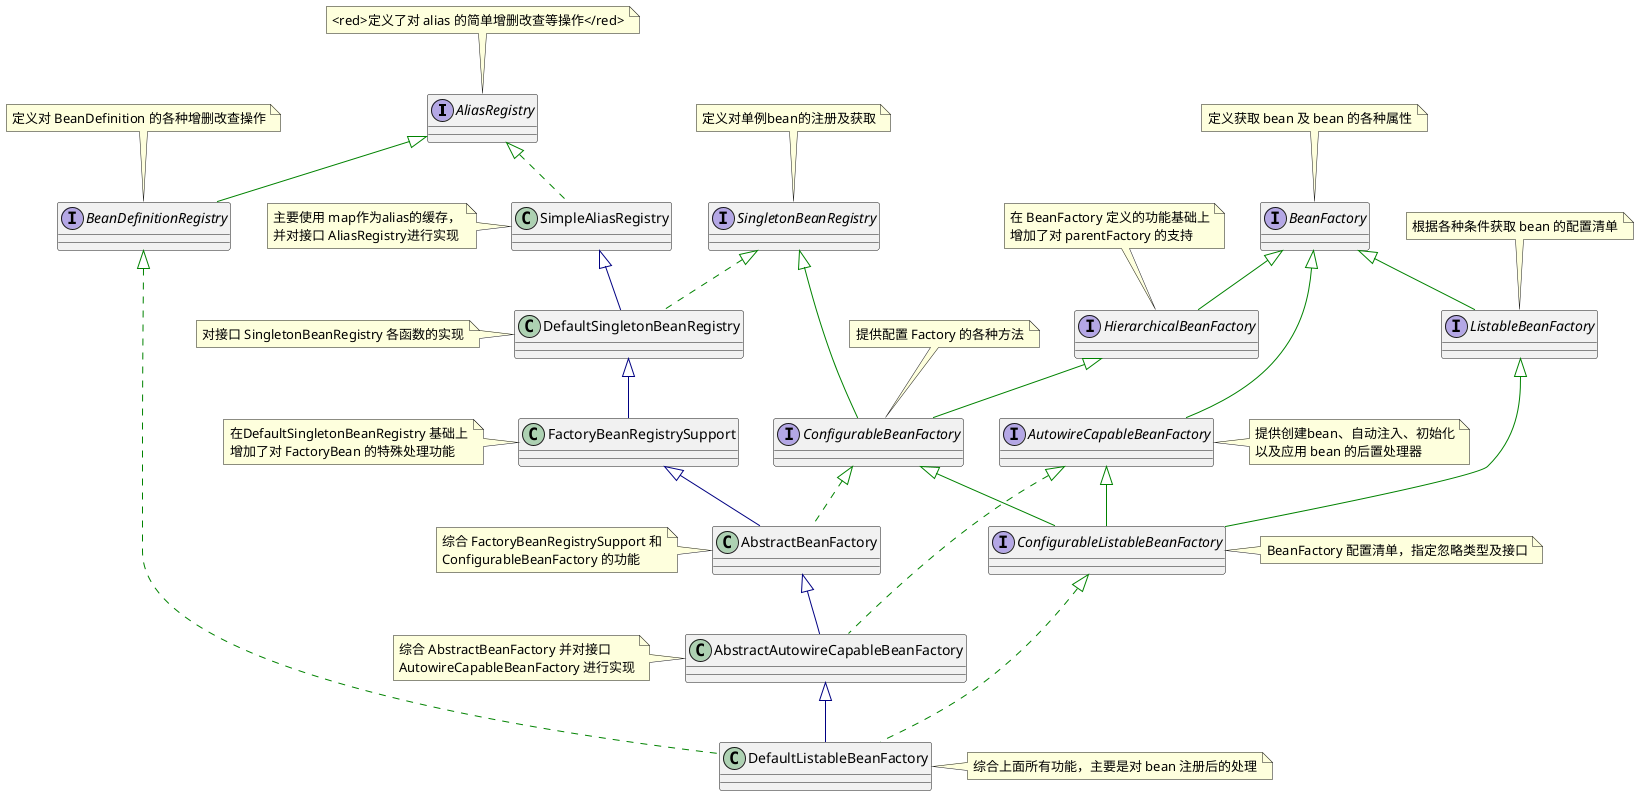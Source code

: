 @startuml

'!theme plain
top to bottom direction
'skinparam linetype ortho

interface AliasRegistry
class SimpleAliasRegistry
interface SingletonBeanRegistry
class DefaultSingletonBeanRegistry
class FactoryBeanRegistrySupport

interface BeanFactory
interface HierarchicalBeanFactory
interface ListableBeanFactory
interface ConfigurableBeanFactory
interface ConfigurableListableBeanFactory
interface AutowireCapableBeanFactory

class AbstractBeanFactory
interface BeanDefinitionRegistry
class AbstractAutowireCapableBeanFactory
class DefaultListableBeanFactory



note top of AliasRegistry:<red>定义了对 alias 的简单增删改查等操作</red>
note top of BeanDefinitionRegistry: 定义对 BeanDefinition 的各种增删改查操作
note left of SimpleAliasRegistry:主要使用 map作为alias的缓存，\n并对接口 AliasRegistry进行实现
note top of SingletonBeanRegistry:定义对单例bean的注册及获取
note left of DefaultSingletonBeanRegistry:对接口 SingletonBeanRegistry 各函数的实现
note left of FactoryBeanRegistrySupport:在DefaultSingletonBeanRegistry 基础上\n增加了对 FactoryBean 的特殊处理功能

note top of BeanFactory:定义获取 bean 及 bean 的各种属性
note top of ListableBeanFactory:根据各种条件获取 bean 的配置清单
note top of HierarchicalBeanFactory:在 BeanFactory 定义的功能基础上\n增加了对 parentFactory 的支持
note top of ConfigurableBeanFactory: 提供配置 Factory 的各种方法
note right of AutowireCapableBeanFactory: 提供创建bean、自动注入、初始化\n以及应用 bean 的后置处理器
note left of AbstractBeanFactory: 综合 FactoryBeanRegistrySupport 和\nConfigurableBeanFactory 的功能
note right of ConfigurableListableBeanFactory: BeanFactory 配置清单，指定忽略类型及接口
note left of AbstractAutowireCapableBeanFactory: 综合 AbstractBeanFactory 并对接口 \nAutowireCapableBeanFactory 进行实现


note right of DefaultListableBeanFactory: 综合上面所有功能，主要是对 bean 注册后的处理


AbstractBeanFactory          ^-[#000082,plain]-     AbstractAutowireCapableBeanFactory
AutowireCapableBeanFactory  ^-[#008200,dashed]-    AbstractAutowireCapableBeanFactory
ConfigurableBeanFactory     ^-[#008200,dashed]-    AbstractBeanFactory
FactoryBeanRegistrySupport   ^-[#000082,plain]-     AbstractBeanFactory
BeanFactory                  ^-[#008200,plain]-     AutowireCapableBeanFactory
AliasRegistry                ^-[#008200,plain]-     BeanDefinitionRegistry
HierarchicalBeanFactory      ^-[#008200,plain]-     ConfigurableBeanFactory
SingletonBeanRegistry        ^-[#008200,plain]-     ConfigurableBeanFactory
AutowireCapableBeanFactory   ^-[#008200,plain]-     ConfigurableListableBeanFactory
ConfigurableBeanFactory      ^-[#008200,plain]-     ConfigurableListableBeanFactory
ListableBeanFactory          ^-[#008200,plain]-     ConfigurableListableBeanFactory

AbstractAutowireCapableBeanFactory      ^-[#000082,plain]-   		DefaultListableBeanFactory
BeanDefinitionRegistry         					^-[#008200,dashed]-     DefaultListableBeanFactory
ConfigurableListableBeanFactory         ^-[#008200,dashed]-     DefaultListableBeanFactory
SimpleAliasRegistry       							^-[#000082,plain]-      DefaultSingletonBeanRegistry
SingletonBeanRegistry        						^-[#008200,dashed]-     DefaultSingletonBeanRegistry
DefaultSingletonBeanRegistry          	^-[#000082,plain]-  		FactoryBeanRegistrySupport
BeanFactory             								^-[#008200,plain]-      HierarchicalBeanFactory
BeanFactory                							^-[#008200,plain]-    	ListableBeanFactory
AliasRegistry                 					^-[#008200,dashed]-    	SimpleAliasRegistry
@enduml